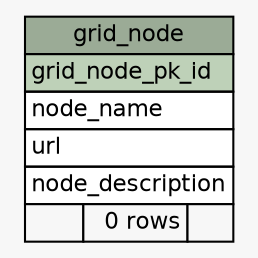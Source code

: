 // dot 2.16.1 on Linux 2.6.25.6-27.fc8
digraph "grid_node" {
  graph [
    rankdir="RL"
    bgcolor="#f7f7f7"
  ];
  node [
    fontname="Helvetica"
    fontsize="11"
    shape="plaintext"
  ];
  edge [
    arrowsize="0.8"
  ];
  "grid_node" [
    label=<
    <TABLE BORDER="0" CELLBORDER="1" CELLSPACING="0" BGCOLOR="#ffffff">
      <TR><TD PORT="grid_node.heading" COLSPAN="3" BGCOLOR="#9bab96" ALIGN="CENTER">grid_node</TD></TR>
      <TR><TD PORT="grid_node_pk_id" COLSPAN="3" BGCOLOR="#bed1b8" ALIGN="LEFT">grid_node_pk_id</TD></TR>
      <TR><TD PORT="node_name" COLSPAN="3" ALIGN="LEFT">node_name</TD></TR>
      <TR><TD PORT="url" COLSPAN="3" ALIGN="LEFT">url</TD></TR>
      <TR><TD PORT="node_description" COLSPAN="3" ALIGN="LEFT">node_description</TD></TR>
      <TR><TD ALIGN="LEFT" BGCOLOR="#f7f7f7">  </TD><TD ALIGN="RIGHT" BGCOLOR="#f7f7f7">0 rows</TD><TD ALIGN="RIGHT" BGCOLOR="#f7f7f7">  </TD></TR>
    </TABLE>>
    URL="tables/grid_node.html#"
    tooltip="grid_node"
  ];
}
